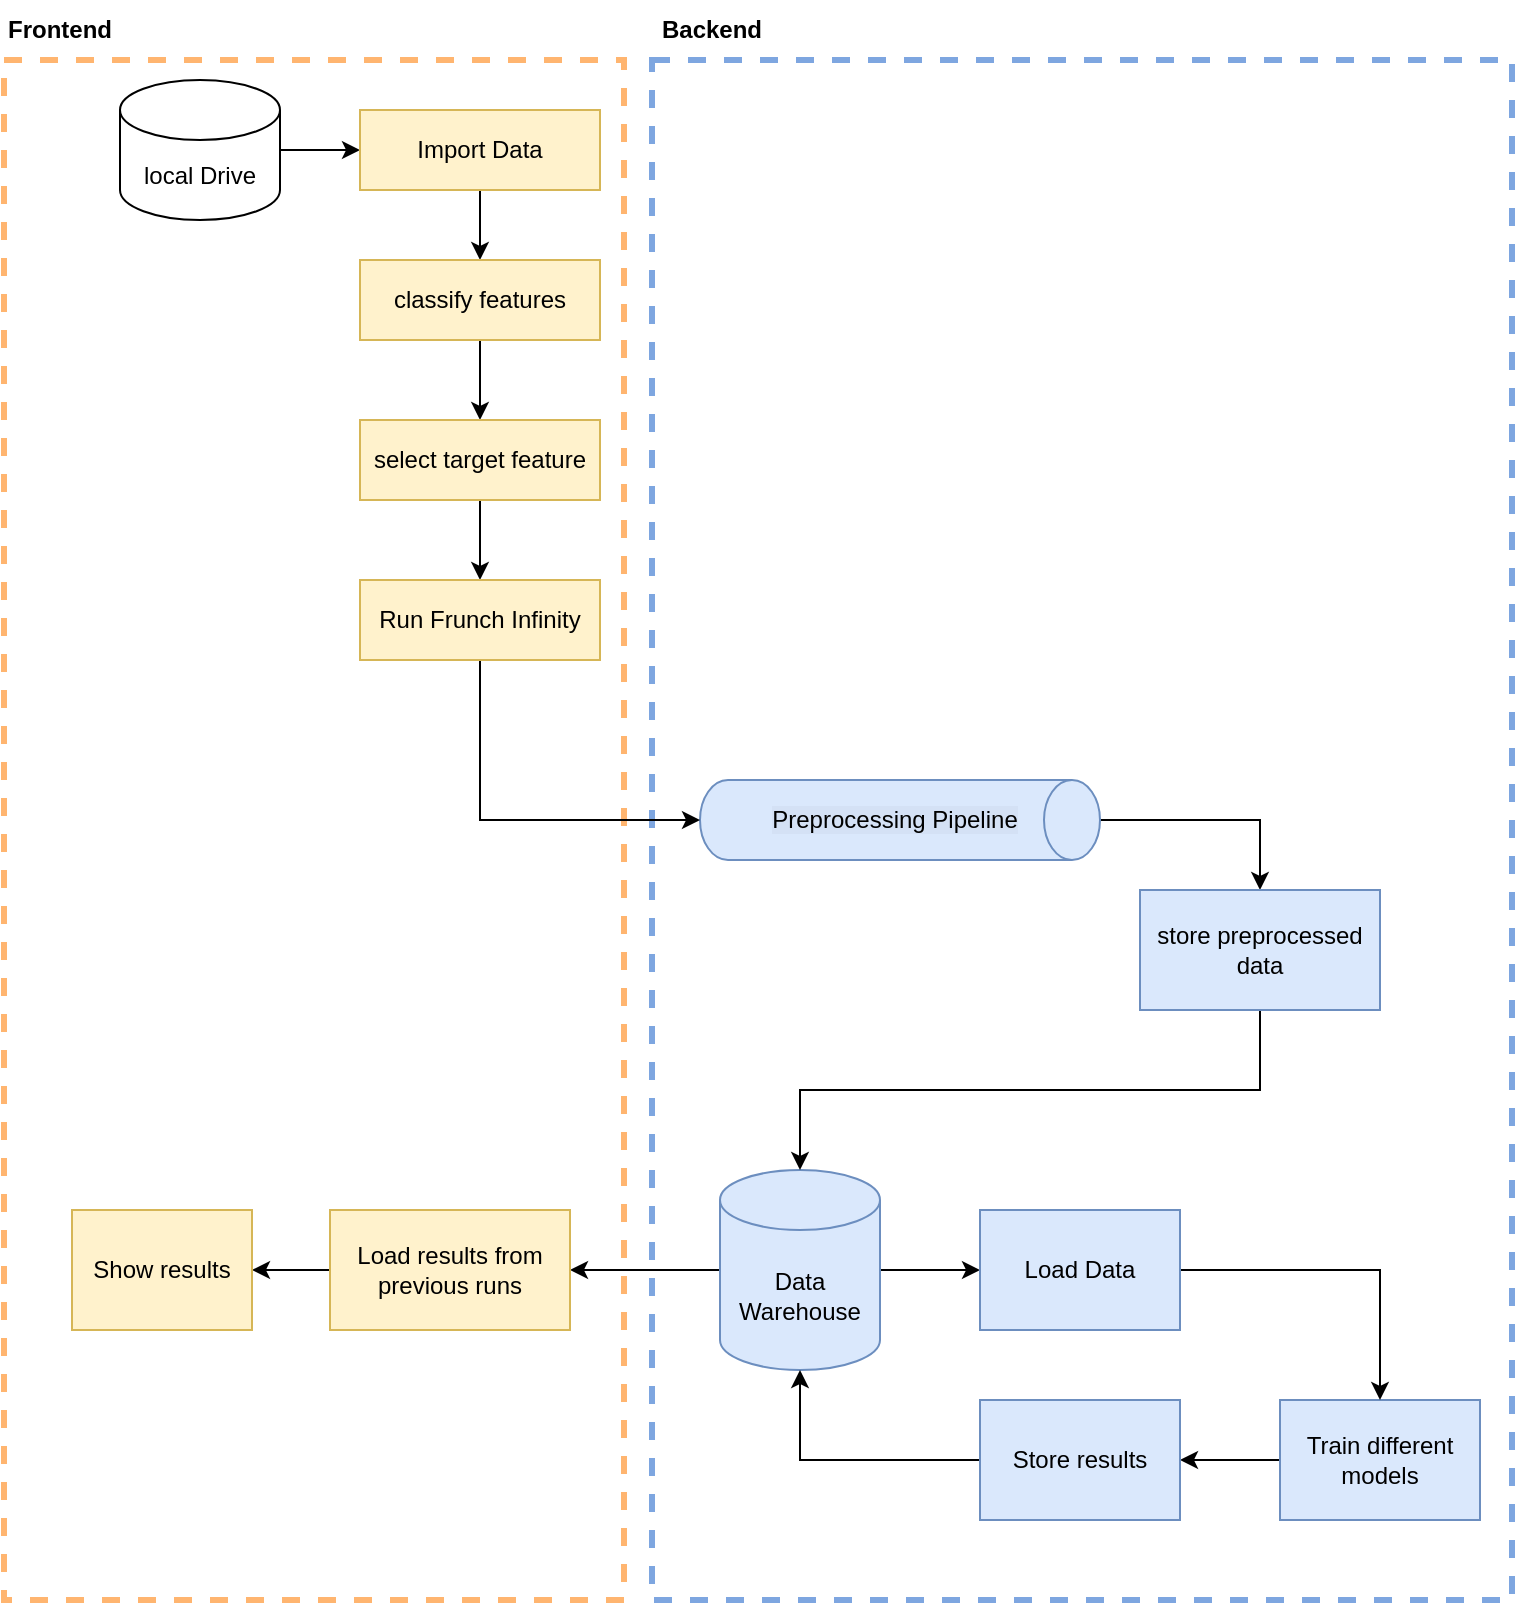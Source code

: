 <mxfile version="19.0.3" type="device"><diagram id="C5RBs43oDa-KdzZeNtuy" name="Page-1"><mxGraphModel dx="1186" dy="875" grid="1" gridSize="10" guides="1" tooltips="1" connect="1" arrows="1" fold="1" page="1" pageScale="1" pageWidth="827" pageHeight="1169" math="0" shadow="0"><root><mxCell id="WIyWlLk6GJQsqaUBKTNV-0"/><mxCell id="WIyWlLk6GJQsqaUBKTNV-1" parent="WIyWlLk6GJQsqaUBKTNV-0"/><mxCell id="_zeSrjaQOeWkgmmTs5rq-7" value="" style="rounded=0;whiteSpace=wrap;html=1;fillColor=none;dashed=1;strokeColor=#7EA6E0;strokeWidth=3;" vertex="1" parent="WIyWlLk6GJQsqaUBKTNV-1"><mxGeometry x="354" y="110" width="430" height="770" as="geometry"/></mxCell><mxCell id="_zeSrjaQOeWkgmmTs5rq-6" value="" style="rounded=0;whiteSpace=wrap;html=1;fillColor=none;dashed=1;strokeColor=#FFB570;strokeWidth=3;" vertex="1" parent="WIyWlLk6GJQsqaUBKTNV-1"><mxGeometry x="30" y="110" width="310" height="770" as="geometry"/></mxCell><mxCell id="Wmld0_xhbFxFJOYIsAfR-6" style="edgeStyle=orthogonalEdgeStyle;rounded=0;orthogonalLoop=1;jettySize=auto;html=1;exitX=1;exitY=0.5;exitDx=0;exitDy=0;exitPerimeter=0;entryX=0;entryY=0.5;entryDx=0;entryDy=0;" parent="WIyWlLk6GJQsqaUBKTNV-1" source="Wmld0_xhbFxFJOYIsAfR-2" target="Wmld0_xhbFxFJOYIsAfR-3" edge="1"><mxGeometry relative="1" as="geometry"/></mxCell><mxCell id="Wmld0_xhbFxFJOYIsAfR-2" value="local Drive" style="shape=cylinder3;whiteSpace=wrap;html=1;boundedLbl=1;backgroundOutline=1;size=15;" parent="WIyWlLk6GJQsqaUBKTNV-1" vertex="1"><mxGeometry x="88" y="120" width="80" height="70" as="geometry"/></mxCell><mxCell id="_zeSrjaQOeWkgmmTs5rq-0" style="edgeStyle=orthogonalEdgeStyle;rounded=0;orthogonalLoop=1;jettySize=auto;html=1;exitX=0.5;exitY=1;exitDx=0;exitDy=0;entryX=0.5;entryY=0;entryDx=0;entryDy=0;" edge="1" parent="WIyWlLk6GJQsqaUBKTNV-1" source="Wmld0_xhbFxFJOYIsAfR-3" target="Wmld0_xhbFxFJOYIsAfR-28"><mxGeometry relative="1" as="geometry"/></mxCell><mxCell id="Wmld0_xhbFxFJOYIsAfR-3" value="Import Data" style="rounded=0;whiteSpace=wrap;html=1;fillColor=#fff2cc;strokeColor=#d6b656;" parent="WIyWlLk6GJQsqaUBKTNV-1" vertex="1"><mxGeometry x="208" y="135" width="120" height="40" as="geometry"/></mxCell><mxCell id="Wmld0_xhbFxFJOYIsAfR-15" style="edgeStyle=orthogonalEdgeStyle;rounded=0;orthogonalLoop=1;jettySize=auto;html=1;exitX=0.5;exitY=0;exitDx=0;exitDy=0;exitPerimeter=0;entryX=0.5;entryY=0;entryDx=0;entryDy=0;" parent="WIyWlLk6GJQsqaUBKTNV-1" source="Wmld0_xhbFxFJOYIsAfR-7" target="Wmld0_xhbFxFJOYIsAfR-14" edge="1"><mxGeometry relative="1" as="geometry"/></mxCell><mxCell id="Wmld0_xhbFxFJOYIsAfR-7" value="" style="shape=cylinder3;whiteSpace=wrap;html=1;boundedLbl=1;backgroundOutline=1;size=14;rotation=90;fillColor=#dae8fc;strokeColor=#6c8ebf;" parent="WIyWlLk6GJQsqaUBKTNV-1" vertex="1"><mxGeometry x="458" y="390" width="40" height="200" as="geometry"/></mxCell><mxCell id="Wmld0_xhbFxFJOYIsAfR-8" value="&lt;span style=&quot;background-color: rgb(212, 225, 245);&quot;&gt;Preprocessing Pipeline&lt;/span&gt;" style="text;html=1;strokeColor=none;fillColor=#dae8fc;align=center;verticalAlign=middle;whiteSpace=wrap;rounded=0;" parent="WIyWlLk6GJQsqaUBKTNV-1" vertex="1"><mxGeometry x="408" y="472.5" width="135" height="35" as="geometry"/></mxCell><mxCell id="Wmld0_xhbFxFJOYIsAfR-21" value="" style="edgeStyle=orthogonalEdgeStyle;rounded=0;orthogonalLoop=1;jettySize=auto;html=1;" parent="WIyWlLk6GJQsqaUBKTNV-1" source="Wmld0_xhbFxFJOYIsAfR-10" target="Wmld0_xhbFxFJOYIsAfR-20" edge="1"><mxGeometry relative="1" as="geometry"><Array as="points"><mxPoint x="688" y="810"/></Array></mxGeometry></mxCell><mxCell id="Wmld0_xhbFxFJOYIsAfR-10" value="Train different models" style="rounded=0;whiteSpace=wrap;html=1;fillColor=#dae8fc;strokeColor=#6c8ebf;" parent="WIyWlLk6GJQsqaUBKTNV-1" vertex="1"><mxGeometry x="668" y="780" width="100" height="60" as="geometry"/></mxCell><mxCell id="Wmld0_xhbFxFJOYIsAfR-19" style="edgeStyle=orthogonalEdgeStyle;rounded=0;orthogonalLoop=1;jettySize=auto;html=1;exitX=1;exitY=0.5;exitDx=0;exitDy=0;exitPerimeter=0;entryX=0;entryY=0.5;entryDx=0;entryDy=0;" parent="WIyWlLk6GJQsqaUBKTNV-1" source="Wmld0_xhbFxFJOYIsAfR-12" target="Wmld0_xhbFxFJOYIsAfR-17" edge="1"><mxGeometry relative="1" as="geometry"/></mxCell><mxCell id="Wmld0_xhbFxFJOYIsAfR-24" style="edgeStyle=orthogonalEdgeStyle;rounded=0;orthogonalLoop=1;jettySize=auto;html=1;exitX=0;exitY=0.5;exitDx=0;exitDy=0;exitPerimeter=0;entryX=1;entryY=0.5;entryDx=0;entryDy=0;" parent="WIyWlLk6GJQsqaUBKTNV-1" source="Wmld0_xhbFxFJOYIsAfR-12" target="Wmld0_xhbFxFJOYIsAfR-23" edge="1"><mxGeometry relative="1" as="geometry"/></mxCell><mxCell id="Wmld0_xhbFxFJOYIsAfR-12" value="Data Warehouse" style="shape=cylinder3;whiteSpace=wrap;html=1;boundedLbl=1;backgroundOutline=1;size=15;fillColor=#dae8fc;strokeColor=#6c8ebf;" parent="WIyWlLk6GJQsqaUBKTNV-1" vertex="1"><mxGeometry x="388" y="665" width="80" height="100" as="geometry"/></mxCell><mxCell id="Wmld0_xhbFxFJOYIsAfR-16" style="edgeStyle=orthogonalEdgeStyle;rounded=0;orthogonalLoop=1;jettySize=auto;html=1;exitX=0.5;exitY=1;exitDx=0;exitDy=0;entryX=0.5;entryY=0;entryDx=0;entryDy=0;entryPerimeter=0;" parent="WIyWlLk6GJQsqaUBKTNV-1" source="Wmld0_xhbFxFJOYIsAfR-14" target="Wmld0_xhbFxFJOYIsAfR-12" edge="1"><mxGeometry relative="1" as="geometry"/></mxCell><mxCell id="Wmld0_xhbFxFJOYIsAfR-14" value="store preprocessed data" style="rounded=0;whiteSpace=wrap;html=1;fillColor=#dae8fc;strokeColor=#6c8ebf;" parent="WIyWlLk6GJQsqaUBKTNV-1" vertex="1"><mxGeometry x="598" y="525" width="120" height="60" as="geometry"/></mxCell><mxCell id="_zeSrjaQOeWkgmmTs5rq-5" style="edgeStyle=orthogonalEdgeStyle;rounded=0;orthogonalLoop=1;jettySize=auto;html=1;exitX=1;exitY=0.5;exitDx=0;exitDy=0;entryX=0.5;entryY=0;entryDx=0;entryDy=0;" edge="1" parent="WIyWlLk6GJQsqaUBKTNV-1" source="Wmld0_xhbFxFJOYIsAfR-17" target="Wmld0_xhbFxFJOYIsAfR-10"><mxGeometry relative="1" as="geometry"/></mxCell><mxCell id="Wmld0_xhbFxFJOYIsAfR-17" value="Load Data" style="rounded=0;whiteSpace=wrap;html=1;fillColor=#dae8fc;strokeColor=#6c8ebf;" parent="WIyWlLk6GJQsqaUBKTNV-1" vertex="1"><mxGeometry x="518" y="685" width="100" height="60" as="geometry"/></mxCell><mxCell id="Wmld0_xhbFxFJOYIsAfR-22" style="edgeStyle=orthogonalEdgeStyle;rounded=0;orthogonalLoop=1;jettySize=auto;html=1;exitX=0;exitY=0.5;exitDx=0;exitDy=0;entryX=0.5;entryY=1;entryDx=0;entryDy=0;entryPerimeter=0;" parent="WIyWlLk6GJQsqaUBKTNV-1" source="Wmld0_xhbFxFJOYIsAfR-20" target="Wmld0_xhbFxFJOYIsAfR-12" edge="1"><mxGeometry relative="1" as="geometry"/></mxCell><mxCell id="Wmld0_xhbFxFJOYIsAfR-20" value="Store results" style="rounded=0;whiteSpace=wrap;html=1;fillColor=#dae8fc;strokeColor=#6c8ebf;" parent="WIyWlLk6GJQsqaUBKTNV-1" vertex="1"><mxGeometry x="518" y="780" width="100" height="60" as="geometry"/></mxCell><mxCell id="_zeSrjaQOeWkgmmTs5rq-8" style="edgeStyle=orthogonalEdgeStyle;rounded=0;orthogonalLoop=1;jettySize=auto;html=1;exitX=0;exitY=0.5;exitDx=0;exitDy=0;entryX=1;entryY=0.5;entryDx=0;entryDy=0;" edge="1" parent="WIyWlLk6GJQsqaUBKTNV-1" source="Wmld0_xhbFxFJOYIsAfR-23" target="Wmld0_xhbFxFJOYIsAfR-26"><mxGeometry relative="1" as="geometry"/></mxCell><mxCell id="Wmld0_xhbFxFJOYIsAfR-23" value="Load results from previous runs" style="rounded=0;whiteSpace=wrap;html=1;fillColor=#fff2cc;strokeColor=#d6b656;" parent="WIyWlLk6GJQsqaUBKTNV-1" vertex="1"><mxGeometry x="193" y="685" width="120" height="60" as="geometry"/></mxCell><mxCell id="Wmld0_xhbFxFJOYIsAfR-26" value="Show results" style="rounded=0;whiteSpace=wrap;html=1;fillColor=#fff2cc;strokeColor=#d6b656;" parent="WIyWlLk6GJQsqaUBKTNV-1" vertex="1"><mxGeometry x="64" y="685" width="90" height="60" as="geometry"/></mxCell><mxCell id="_zeSrjaQOeWkgmmTs5rq-1" style="edgeStyle=orthogonalEdgeStyle;rounded=0;orthogonalLoop=1;jettySize=auto;html=1;exitX=0.5;exitY=1;exitDx=0;exitDy=0;entryX=0.5;entryY=0;entryDx=0;entryDy=0;" edge="1" parent="WIyWlLk6GJQsqaUBKTNV-1" source="Wmld0_xhbFxFJOYIsAfR-28" target="Wmld0_xhbFxFJOYIsAfR-30"><mxGeometry relative="1" as="geometry"/></mxCell><mxCell id="Wmld0_xhbFxFJOYIsAfR-28" value="classify features" style="rounded=0;whiteSpace=wrap;html=1;fillColor=#fff2cc;strokeColor=#d6b656;" parent="WIyWlLk6GJQsqaUBKTNV-1" vertex="1"><mxGeometry x="208" y="210" width="120" height="40" as="geometry"/></mxCell><mxCell id="_zeSrjaQOeWkgmmTs5rq-3" style="edgeStyle=orthogonalEdgeStyle;rounded=0;orthogonalLoop=1;jettySize=auto;html=1;exitX=0.5;exitY=1;exitDx=0;exitDy=0;entryX=0.5;entryY=0;entryDx=0;entryDy=0;" edge="1" parent="WIyWlLk6GJQsqaUBKTNV-1" source="Wmld0_xhbFxFJOYIsAfR-30" target="_zeSrjaQOeWkgmmTs5rq-2"><mxGeometry relative="1" as="geometry"/></mxCell><mxCell id="Wmld0_xhbFxFJOYIsAfR-30" value="select target feature" style="rounded=0;whiteSpace=wrap;html=1;fillColor=#fff2cc;strokeColor=#d6b656;" parent="WIyWlLk6GJQsqaUBKTNV-1" vertex="1"><mxGeometry x="208" y="290" width="120" height="40" as="geometry"/></mxCell><mxCell id="_zeSrjaQOeWkgmmTs5rq-4" style="edgeStyle=orthogonalEdgeStyle;rounded=0;orthogonalLoop=1;jettySize=auto;html=1;exitX=0.5;exitY=1;exitDx=0;exitDy=0;entryX=0.5;entryY=1;entryDx=0;entryDy=0;entryPerimeter=0;" edge="1" parent="WIyWlLk6GJQsqaUBKTNV-1" source="_zeSrjaQOeWkgmmTs5rq-2" target="Wmld0_xhbFxFJOYIsAfR-7"><mxGeometry relative="1" as="geometry"/></mxCell><mxCell id="_zeSrjaQOeWkgmmTs5rq-2" value="Run Frunch Infinity" style="rounded=0;whiteSpace=wrap;html=1;fillColor=#fff2cc;strokeColor=#d6b656;" vertex="1" parent="WIyWlLk6GJQsqaUBKTNV-1"><mxGeometry x="208" y="370" width="120" height="40" as="geometry"/></mxCell><mxCell id="_zeSrjaQOeWkgmmTs5rq-9" value="Frontend" style="text;html=1;strokeColor=none;fillColor=none;align=center;verticalAlign=middle;whiteSpace=wrap;rounded=0;dashed=1;fontStyle=1" vertex="1" parent="WIyWlLk6GJQsqaUBKTNV-1"><mxGeometry x="28" y="80" width="60" height="30" as="geometry"/></mxCell><mxCell id="_zeSrjaQOeWkgmmTs5rq-10" value="Backend" style="text;html=1;strokeColor=none;fillColor=none;align=center;verticalAlign=middle;whiteSpace=wrap;rounded=0;dashed=1;fontStyle=1" vertex="1" parent="WIyWlLk6GJQsqaUBKTNV-1"><mxGeometry x="354" y="80" width="60" height="30" as="geometry"/></mxCell></root></mxGraphModel></diagram></mxfile>
